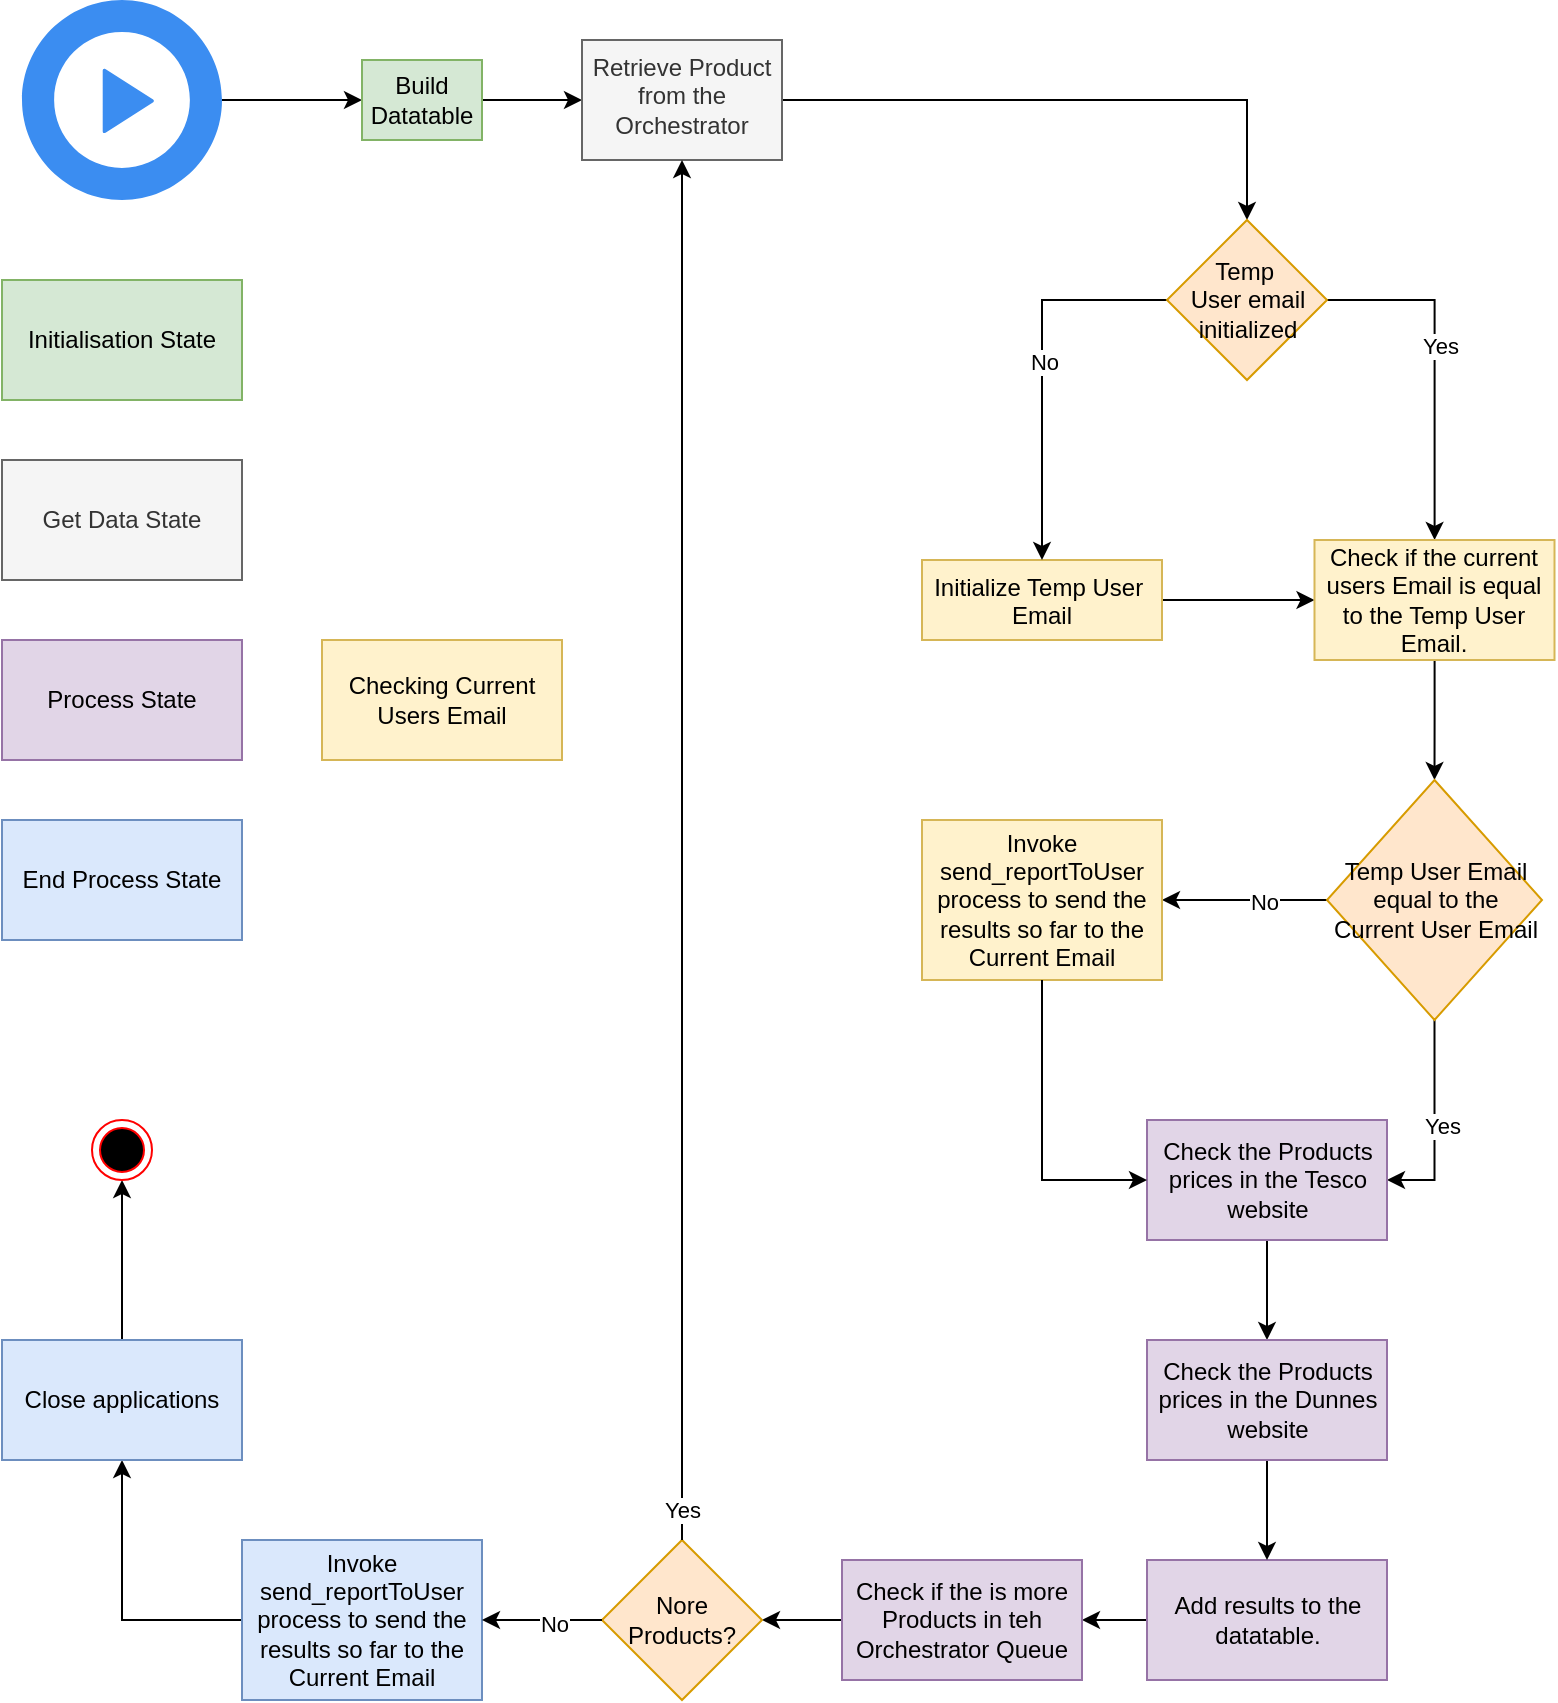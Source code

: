 <mxfile version="24.8.0">
  <diagram name="Page-1" id="-0tX-6gNSXAxt2cAigfr">
    <mxGraphModel dx="1426" dy="822" grid="1" gridSize="10" guides="1" tooltips="1" connect="1" arrows="1" fold="1" page="1" pageScale="1" pageWidth="827" pageHeight="1169" math="0" shadow="0">
      <root>
        <mxCell id="0" />
        <mxCell id="1" parent="0" />
        <mxCell id="4huEvIQpEAUcIlIwiNwT-3" value="" style="edgeStyle=orthogonalEdgeStyle;rounded=0;orthogonalLoop=1;jettySize=auto;html=1;" edge="1" parent="1" source="4huEvIQpEAUcIlIwiNwT-1" target="4huEvIQpEAUcIlIwiNwT-2">
          <mxGeometry relative="1" as="geometry" />
        </mxCell>
        <mxCell id="4huEvIQpEAUcIlIwiNwT-1" value="" style="sketch=0;html=1;aspect=fixed;strokeColor=none;shadow=0;fillColor=#3B8DF1;verticalAlign=top;labelPosition=center;verticalLabelPosition=bottom;shape=mxgraph.gcp2.play_start" vertex="1" parent="1">
          <mxGeometry x="50" y="50" width="100" height="100" as="geometry" />
        </mxCell>
        <mxCell id="4huEvIQpEAUcIlIwiNwT-5" value="" style="edgeStyle=orthogonalEdgeStyle;rounded=0;orthogonalLoop=1;jettySize=auto;html=1;" edge="1" parent="1" source="4huEvIQpEAUcIlIwiNwT-2" target="4huEvIQpEAUcIlIwiNwT-4">
          <mxGeometry relative="1" as="geometry" />
        </mxCell>
        <mxCell id="4huEvIQpEAUcIlIwiNwT-2" value="&lt;span style=&quot;&quot;&gt;Build Datatable&lt;/span&gt;" style="whiteSpace=wrap;html=1;verticalAlign=middle;sketch=0;shadow=0;fillColor=#d5e8d4;strokeColor=#82b366;labelBackgroundColor=none;" vertex="1" parent="1">
          <mxGeometry x="220" y="80" width="60" height="40" as="geometry" />
        </mxCell>
        <mxCell id="4huEvIQpEAUcIlIwiNwT-7" value="" style="edgeStyle=orthogonalEdgeStyle;rounded=0;orthogonalLoop=1;jettySize=auto;html=1;entryX=0.5;entryY=0;entryDx=0;entryDy=0;" edge="1" parent="1" source="4huEvIQpEAUcIlIwiNwT-4" target="4huEvIQpEAUcIlIwiNwT-11">
          <mxGeometry relative="1" as="geometry">
            <mxPoint x="620" y="100" as="targetPoint" />
          </mxGeometry>
        </mxCell>
        <mxCell id="4huEvIQpEAUcIlIwiNwT-4" value="Retrieve Product from the Orchestrator" style="whiteSpace=wrap;html=1;verticalAlign=top;sketch=0;shadow=0;fillColor=#f5f5f5;strokeColor=#666666;fontColor=#333333;" vertex="1" parent="1">
          <mxGeometry x="330" y="70" width="100" height="60" as="geometry" />
        </mxCell>
        <mxCell id="4huEvIQpEAUcIlIwiNwT-17" style="edgeStyle=orthogonalEdgeStyle;rounded=0;orthogonalLoop=1;jettySize=auto;html=1;entryX=0;entryY=0.5;entryDx=0;entryDy=0;exitX=1;exitY=0.5;exitDx=0;exitDy=0;" edge="1" parent="1" source="4huEvIQpEAUcIlIwiNwT-8" target="4huEvIQpEAUcIlIwiNwT-14">
          <mxGeometry relative="1" as="geometry" />
        </mxCell>
        <mxCell id="4huEvIQpEAUcIlIwiNwT-8" value="Initialize Temp User&amp;nbsp; Email" style="whiteSpace=wrap;html=1;verticalAlign=top;sketch=0;shadow=0;fillColor=#fff2cc;strokeColor=#d6b656;" vertex="1" parent="1">
          <mxGeometry x="500" y="330" width="120" height="40" as="geometry" />
        </mxCell>
        <mxCell id="4huEvIQpEAUcIlIwiNwT-12" style="edgeStyle=orthogonalEdgeStyle;rounded=0;orthogonalLoop=1;jettySize=auto;html=1;entryX=0.5;entryY=0;entryDx=0;entryDy=0;exitX=0;exitY=0.5;exitDx=0;exitDy=0;" edge="1" parent="1" source="4huEvIQpEAUcIlIwiNwT-11" target="4huEvIQpEAUcIlIwiNwT-8">
          <mxGeometry relative="1" as="geometry" />
        </mxCell>
        <mxCell id="4huEvIQpEAUcIlIwiNwT-13" value="No" style="edgeLabel;html=1;align=center;verticalAlign=middle;resizable=0;points=[];" vertex="1" connectable="0" parent="4huEvIQpEAUcIlIwiNwT-12">
          <mxGeometry x="-0.029" y="1" relative="1" as="geometry">
            <mxPoint as="offset" />
          </mxGeometry>
        </mxCell>
        <mxCell id="4huEvIQpEAUcIlIwiNwT-15" value="" style="edgeStyle=orthogonalEdgeStyle;rounded=0;orthogonalLoop=1;jettySize=auto;html=1;exitX=1;exitY=0.5;exitDx=0;exitDy=0;" edge="1" parent="1" source="4huEvIQpEAUcIlIwiNwT-11" target="4huEvIQpEAUcIlIwiNwT-14">
          <mxGeometry relative="1" as="geometry" />
        </mxCell>
        <mxCell id="4huEvIQpEAUcIlIwiNwT-16" value="Yes" style="edgeLabel;html=1;align=center;verticalAlign=middle;resizable=0;points=[];" vertex="1" connectable="0" parent="4huEvIQpEAUcIlIwiNwT-15">
          <mxGeometry x="-0.114" y="2" relative="1" as="geometry">
            <mxPoint as="offset" />
          </mxGeometry>
        </mxCell>
        <mxCell id="4huEvIQpEAUcIlIwiNwT-11" value="Temp&amp;nbsp;&lt;div&gt;User email initialized&lt;/div&gt;" style="rhombus;whiteSpace=wrap;html=1;fillColor=#ffe6cc;strokeColor=#d79b00;" vertex="1" parent="1">
          <mxGeometry x="622.5" y="160" width="80" height="80" as="geometry" />
        </mxCell>
        <mxCell id="4huEvIQpEAUcIlIwiNwT-19" value="" style="edgeStyle=orthogonalEdgeStyle;rounded=0;orthogonalLoop=1;jettySize=auto;html=1;" edge="1" parent="1" source="4huEvIQpEAUcIlIwiNwT-14" target="4huEvIQpEAUcIlIwiNwT-18">
          <mxGeometry relative="1" as="geometry" />
        </mxCell>
        <mxCell id="4huEvIQpEAUcIlIwiNwT-14" value="Check if the current users Email is equal to the Temp User Email." style="whiteSpace=wrap;html=1;fillColor=#fff2cc;strokeColor=#d6b656;" vertex="1" parent="1">
          <mxGeometry x="696.25" y="320" width="120" height="60" as="geometry" />
        </mxCell>
        <mxCell id="4huEvIQpEAUcIlIwiNwT-21" value="" style="edgeStyle=orthogonalEdgeStyle;rounded=0;orthogonalLoop=1;jettySize=auto;html=1;entryX=1;entryY=0.5;entryDx=0;entryDy=0;" edge="1" parent="1" source="4huEvIQpEAUcIlIwiNwT-18" target="4huEvIQpEAUcIlIwiNwT-20">
          <mxGeometry relative="1" as="geometry" />
        </mxCell>
        <mxCell id="4huEvIQpEAUcIlIwiNwT-22" value="Yes" style="edgeLabel;html=1;align=center;verticalAlign=middle;resizable=0;points=[];" vertex="1" connectable="0" parent="4huEvIQpEAUcIlIwiNwT-21">
          <mxGeometry x="0.02" y="3" relative="1" as="geometry">
            <mxPoint as="offset" />
          </mxGeometry>
        </mxCell>
        <mxCell id="4huEvIQpEAUcIlIwiNwT-24" value="" style="edgeStyle=orthogonalEdgeStyle;rounded=0;orthogonalLoop=1;jettySize=auto;html=1;" edge="1" parent="1" source="4huEvIQpEAUcIlIwiNwT-18" target="4huEvIQpEAUcIlIwiNwT-23">
          <mxGeometry relative="1" as="geometry" />
        </mxCell>
        <mxCell id="4huEvIQpEAUcIlIwiNwT-25" value="No" style="edgeLabel;html=1;align=center;verticalAlign=middle;resizable=0;points=[];" vertex="1" connectable="0" parent="4huEvIQpEAUcIlIwiNwT-24">
          <mxGeometry x="-0.236" y="1" relative="1" as="geometry">
            <mxPoint as="offset" />
          </mxGeometry>
        </mxCell>
        <mxCell id="4huEvIQpEAUcIlIwiNwT-18" value="Temp User Email equal to the Current User Email" style="rhombus;whiteSpace=wrap;html=1;fillColor=#ffe6cc;strokeColor=#d79b00;" vertex="1" parent="1">
          <mxGeometry x="702.5" y="440" width="107.5" height="120" as="geometry" />
        </mxCell>
        <mxCell id="4huEvIQpEAUcIlIwiNwT-28" value="" style="edgeStyle=orthogonalEdgeStyle;rounded=0;orthogonalLoop=1;jettySize=auto;html=1;" edge="1" parent="1" source="4huEvIQpEAUcIlIwiNwT-20" target="4huEvIQpEAUcIlIwiNwT-29">
          <mxGeometry relative="1" as="geometry" />
        </mxCell>
        <mxCell id="4huEvIQpEAUcIlIwiNwT-20" value="Check the Products prices in the Tesco website" style="whiteSpace=wrap;html=1;fillColor=#e1d5e7;strokeColor=#9673a6;" vertex="1" parent="1">
          <mxGeometry x="612.5" y="610" width="120" height="60" as="geometry" />
        </mxCell>
        <mxCell id="4huEvIQpEAUcIlIwiNwT-23" value="Invoke send_reportToUser process to send the results so far to the Current Email" style="whiteSpace=wrap;html=1;fillColor=#fff2cc;strokeColor=#d6b656;" vertex="1" parent="1">
          <mxGeometry x="500" y="460" width="120" height="80" as="geometry" />
        </mxCell>
        <mxCell id="4huEvIQpEAUcIlIwiNwT-26" style="edgeStyle=orthogonalEdgeStyle;rounded=0;orthogonalLoop=1;jettySize=auto;html=1;entryX=0;entryY=0.5;entryDx=0;entryDy=0;exitX=0.5;exitY=1;exitDx=0;exitDy=0;" edge="1" parent="1" source="4huEvIQpEAUcIlIwiNwT-23" target="4huEvIQpEAUcIlIwiNwT-20">
          <mxGeometry relative="1" as="geometry" />
        </mxCell>
        <mxCell id="4huEvIQpEAUcIlIwiNwT-34" value="" style="edgeStyle=orthogonalEdgeStyle;rounded=0;orthogonalLoop=1;jettySize=auto;html=1;" edge="1" parent="1" source="4huEvIQpEAUcIlIwiNwT-27" target="4huEvIQpEAUcIlIwiNwT-33">
          <mxGeometry relative="1" as="geometry" />
        </mxCell>
        <mxCell id="4huEvIQpEAUcIlIwiNwT-27" value="Add results to the datatable." style="whiteSpace=wrap;html=1;fillColor=#e1d5e7;strokeColor=#9673a6;" vertex="1" parent="1">
          <mxGeometry x="612.5" y="830" width="120" height="60" as="geometry" />
        </mxCell>
        <mxCell id="4huEvIQpEAUcIlIwiNwT-32" value="" style="edgeStyle=orthogonalEdgeStyle;rounded=0;orthogonalLoop=1;jettySize=auto;html=1;" edge="1" parent="1" source="4huEvIQpEAUcIlIwiNwT-29" target="4huEvIQpEAUcIlIwiNwT-27">
          <mxGeometry relative="1" as="geometry" />
        </mxCell>
        <mxCell id="4huEvIQpEAUcIlIwiNwT-29" value="Check the Products prices in the Dunnes website" style="whiteSpace=wrap;html=1;fillColor=#e1d5e7;strokeColor=#9673a6;" vertex="1" parent="1">
          <mxGeometry x="612.5" y="720" width="120" height="60" as="geometry" />
        </mxCell>
        <mxCell id="4huEvIQpEAUcIlIwiNwT-36" value="" style="edgeStyle=orthogonalEdgeStyle;rounded=0;orthogonalLoop=1;jettySize=auto;html=1;" edge="1" parent="1" source="4huEvIQpEAUcIlIwiNwT-33" target="4huEvIQpEAUcIlIwiNwT-35">
          <mxGeometry relative="1" as="geometry" />
        </mxCell>
        <mxCell id="4huEvIQpEAUcIlIwiNwT-33" value="Check if the is more Products in teh Orchestrator Queue" style="whiteSpace=wrap;html=1;fillColor=#e1d5e7;strokeColor=#9673a6;" vertex="1" parent="1">
          <mxGeometry x="460" y="830" width="120" height="60" as="geometry" />
        </mxCell>
        <mxCell id="4huEvIQpEAUcIlIwiNwT-35" value="Nore Products?" style="rhombus;whiteSpace=wrap;html=1;fillColor=#ffe6cc;strokeColor=#d79b00;" vertex="1" parent="1">
          <mxGeometry x="340" y="820" width="80" height="80" as="geometry" />
        </mxCell>
        <mxCell id="4huEvIQpEAUcIlIwiNwT-37" style="edgeStyle=orthogonalEdgeStyle;rounded=0;orthogonalLoop=1;jettySize=auto;html=1;entryX=0.5;entryY=1;entryDx=0;entryDy=0;" edge="1" parent="1" source="4huEvIQpEAUcIlIwiNwT-35" target="4huEvIQpEAUcIlIwiNwT-4">
          <mxGeometry relative="1" as="geometry" />
        </mxCell>
        <mxCell id="4huEvIQpEAUcIlIwiNwT-40" value="Yes" style="edgeLabel;html=1;align=center;verticalAlign=middle;resizable=0;points=[];" vertex="1" connectable="0" parent="4huEvIQpEAUcIlIwiNwT-37">
          <mxGeometry x="-0.091" relative="1" as="geometry">
            <mxPoint y="298" as="offset" />
          </mxGeometry>
        </mxCell>
        <mxCell id="4huEvIQpEAUcIlIwiNwT-44" value="" style="edgeStyle=orthogonalEdgeStyle;rounded=0;orthogonalLoop=1;jettySize=auto;html=1;exitX=0;exitY=0.5;exitDx=0;exitDy=0;" edge="1" parent="1" source="4huEvIQpEAUcIlIwiNwT-41" target="4huEvIQpEAUcIlIwiNwT-43">
          <mxGeometry relative="1" as="geometry" />
        </mxCell>
        <mxCell id="4huEvIQpEAUcIlIwiNwT-41" value="Invoke send_reportToUser process to send the results so far to the Current Email" style="whiteSpace=wrap;html=1;fillColor=#dae8fc;strokeColor=#6c8ebf;" vertex="1" parent="1">
          <mxGeometry x="160" y="820" width="120" height="80" as="geometry" />
        </mxCell>
        <mxCell id="4huEvIQpEAUcIlIwiNwT-42" style="edgeStyle=orthogonalEdgeStyle;rounded=0;orthogonalLoop=1;jettySize=auto;html=1;entryX=1;entryY=0.5;entryDx=0;entryDy=0;" edge="1" parent="1" source="4huEvIQpEAUcIlIwiNwT-35" target="4huEvIQpEAUcIlIwiNwT-41">
          <mxGeometry relative="1" as="geometry" />
        </mxCell>
        <mxCell id="4huEvIQpEAUcIlIwiNwT-53" value="No" style="edgeLabel;html=1;align=center;verticalAlign=middle;resizable=0;points=[];" vertex="1" connectable="0" parent="4huEvIQpEAUcIlIwiNwT-42">
          <mxGeometry x="-0.2" y="2" relative="1" as="geometry">
            <mxPoint as="offset" />
          </mxGeometry>
        </mxCell>
        <mxCell id="4huEvIQpEAUcIlIwiNwT-46" style="edgeStyle=orthogonalEdgeStyle;rounded=0;orthogonalLoop=1;jettySize=auto;html=1;entryX=0.5;entryY=1;entryDx=0;entryDy=0;" edge="1" parent="1" source="4huEvIQpEAUcIlIwiNwT-43" target="4huEvIQpEAUcIlIwiNwT-45">
          <mxGeometry relative="1" as="geometry" />
        </mxCell>
        <mxCell id="4huEvIQpEAUcIlIwiNwT-43" value="Close applications" style="whiteSpace=wrap;html=1;fillColor=#dae8fc;strokeColor=#6c8ebf;" vertex="1" parent="1">
          <mxGeometry x="40" y="720" width="120" height="60" as="geometry" />
        </mxCell>
        <mxCell id="4huEvIQpEAUcIlIwiNwT-45" value="" style="ellipse;html=1;shape=endState;fillColor=#000000;strokeColor=#ff0000;" vertex="1" parent="1">
          <mxGeometry x="85" y="610" width="30" height="30" as="geometry" />
        </mxCell>
        <mxCell id="4huEvIQpEAUcIlIwiNwT-47" value="Initialisation State" style="rounded=0;whiteSpace=wrap;html=1;fillColor=#d5e8d4;strokeColor=#82b366;" vertex="1" parent="1">
          <mxGeometry x="40" y="190" width="120" height="60" as="geometry" />
        </mxCell>
        <mxCell id="4huEvIQpEAUcIlIwiNwT-48" value="Get Data State" style="rounded=0;whiteSpace=wrap;html=1;fillColor=#f5f5f5;strokeColor=#666666;fontColor=#333333;" vertex="1" parent="1">
          <mxGeometry x="40" y="280" width="120" height="60" as="geometry" />
        </mxCell>
        <mxCell id="4huEvIQpEAUcIlIwiNwT-50" value="Checking Current Users Email" style="rounded=0;whiteSpace=wrap;html=1;fillColor=#fff2cc;strokeColor=#d6b656;" vertex="1" parent="1">
          <mxGeometry x="200" y="370" width="120" height="60" as="geometry" />
        </mxCell>
        <mxCell id="4huEvIQpEAUcIlIwiNwT-51" value="Process State" style="rounded=0;whiteSpace=wrap;html=1;fillColor=#e1d5e7;strokeColor=#9673a6;" vertex="1" parent="1">
          <mxGeometry x="40" y="370" width="120" height="60" as="geometry" />
        </mxCell>
        <mxCell id="4huEvIQpEAUcIlIwiNwT-52" value="End Process State" style="rounded=0;whiteSpace=wrap;html=1;fillColor=#dae8fc;strokeColor=#6c8ebf;" vertex="1" parent="1">
          <mxGeometry x="40" y="460" width="120" height="60" as="geometry" />
        </mxCell>
      </root>
    </mxGraphModel>
  </diagram>
</mxfile>
